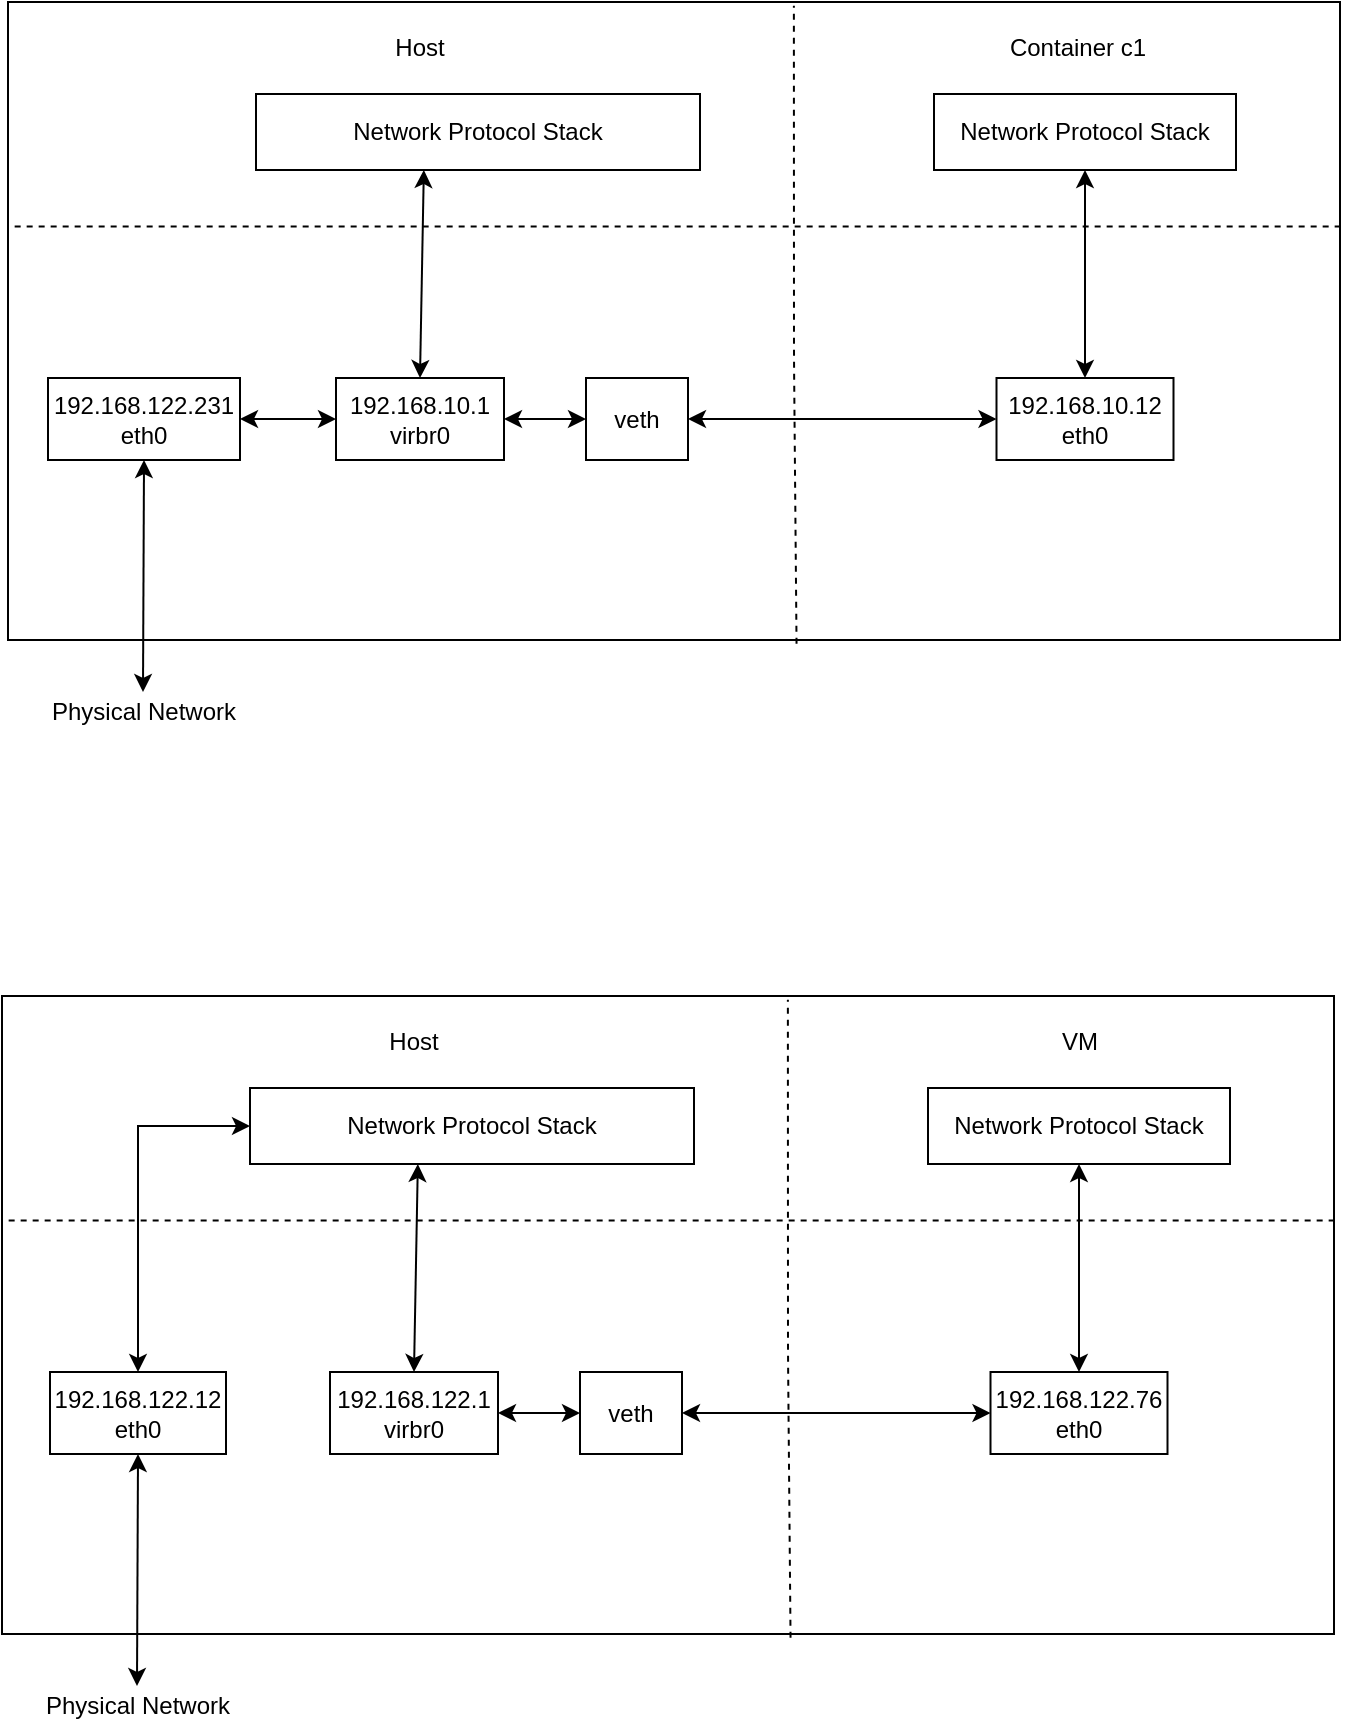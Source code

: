 <mxfile version="12.4.9" type="github"><diagram id="xQe4lP1Oz_m8u9OLwh5K" name="Page-1"><mxGraphModel dx="854" dy="468" grid="0" gridSize="10" guides="1" tooltips="1" connect="1" arrows="1" fold="1" page="1" pageScale="1" pageWidth="827" pageHeight="1169" math="0" shadow="0"><root><mxCell id="0"/><mxCell id="1" parent="0"/><mxCell id="ghFIe1kyU3mO4mDkcvSY-1" value="" style="rounded=0;whiteSpace=wrap;html=1;" parent="1" vertex="1"><mxGeometry x="104" y="45" width="666" height="319" as="geometry"/></mxCell><mxCell id="ghFIe1kyU3mO4mDkcvSY-2" value="Network Protocol Stack" style="rounded=0;whiteSpace=wrap;html=1;" parent="1" vertex="1"><mxGeometry x="228" y="91" width="222" height="38" as="geometry"/></mxCell><mxCell id="ghFIe1kyU3mO4mDkcvSY-3" value="" style="endArrow=none;dashed=1;html=1;entryX=1;entryY=0.352;entryDx=0;entryDy=0;exitX=0.005;exitY=0.352;exitDx=0;exitDy=0;exitPerimeter=0;entryPerimeter=0;" parent="1" source="ghFIe1kyU3mO4mDkcvSY-1" target="ghFIe1kyU3mO4mDkcvSY-1" edge="1"><mxGeometry width="50" height="50" relative="1" as="geometry"><mxPoint x="170" y="419" as="sourcePoint"/><mxPoint x="220" y="369" as="targetPoint"/></mxGeometry></mxCell><mxCell id="ghFIe1kyU3mO4mDkcvSY-5" value="192.168.10.1&lt;br&gt;virbr0" style="rounded=0;whiteSpace=wrap;html=1;" parent="1" vertex="1"><mxGeometry x="268" y="233" width="84" height="41" as="geometry"/></mxCell><mxCell id="ghFIe1kyU3mO4mDkcvSY-6" value="veth" style="rounded=0;whiteSpace=wrap;html=1;" parent="1" vertex="1"><mxGeometry x="393" y="233" width="51" height="41" as="geometry"/></mxCell><mxCell id="ghFIe1kyU3mO4mDkcvSY-9" value="Network Protocol Stack" style="rounded=0;whiteSpace=wrap;html=1;" parent="1" vertex="1"><mxGeometry x="567" y="91" width="151" height="38" as="geometry"/></mxCell><mxCell id="ghFIe1kyU3mO4mDkcvSY-10" value="Host" style="text;html=1;strokeColor=none;fillColor=none;align=center;verticalAlign=middle;whiteSpace=wrap;rounded=0;" parent="1" vertex="1"><mxGeometry x="290" y="58" width="40" height="20" as="geometry"/></mxCell><mxCell id="ghFIe1kyU3mO4mDkcvSY-11" value="Container c1" style="text;html=1;strokeColor=none;fillColor=none;align=center;verticalAlign=middle;whiteSpace=wrap;rounded=0;" parent="1" vertex="1"><mxGeometry x="601" y="58" width="76" height="20" as="geometry"/></mxCell><mxCell id="ghFIe1kyU3mO4mDkcvSY-12" value="192.168.10.12&lt;br&gt;eth0" style="rounded=0;whiteSpace=wrap;html=1;" parent="1" vertex="1"><mxGeometry x="598.25" y="233" width="88.5" height="41" as="geometry"/></mxCell><mxCell id="ghFIe1kyU3mO4mDkcvSY-13" value="" style="endArrow=none;dashed=1;html=1;entryX=0.59;entryY=0.006;entryDx=0;entryDy=0;entryPerimeter=0;exitX=0.592;exitY=1.006;exitDx=0;exitDy=0;exitPerimeter=0;" parent="1" source="ghFIe1kyU3mO4mDkcvSY-1" target="ghFIe1kyU3mO4mDkcvSY-1" edge="1"><mxGeometry width="50" height="50" relative="1" as="geometry"><mxPoint x="170" y="435" as="sourcePoint"/><mxPoint x="220" y="385" as="targetPoint"/><Array as="points"><mxPoint x="497" y="224"/></Array></mxGeometry></mxCell><mxCell id="ghFIe1kyU3mO4mDkcvSY-14" value="" style="endArrow=classic;startArrow=classic;html=1;entryX=0.5;entryY=1;entryDx=0;entryDy=0;exitX=0.5;exitY=0;exitDx=0;exitDy=0;" parent="1" source="ghFIe1kyU3mO4mDkcvSY-12" target="ghFIe1kyU3mO4mDkcvSY-9" edge="1"><mxGeometry width="50" height="50" relative="1" as="geometry"><mxPoint x="170" y="437" as="sourcePoint"/><mxPoint x="220" y="387" as="targetPoint"/></mxGeometry></mxCell><mxCell id="ghFIe1kyU3mO4mDkcvSY-15" value="" style="endArrow=classic;startArrow=classic;html=1;entryX=0;entryY=0.5;entryDx=0;entryDy=0;exitX=1;exitY=0.5;exitDx=0;exitDy=0;" parent="1" source="ghFIe1kyU3mO4mDkcvSY-6" target="ghFIe1kyU3mO4mDkcvSY-12" edge="1"><mxGeometry width="50" height="50" relative="1" as="geometry"><mxPoint x="170" y="437" as="sourcePoint"/><mxPoint x="220" y="387" as="targetPoint"/></mxGeometry></mxCell><mxCell id="ghFIe1kyU3mO4mDkcvSY-16" value="" style="endArrow=classic;startArrow=classic;html=1;entryX=0;entryY=0.5;entryDx=0;entryDy=0;exitX=1;exitY=0.5;exitDx=0;exitDy=0;" parent="1" source="ghFIe1kyU3mO4mDkcvSY-5" target="ghFIe1kyU3mO4mDkcvSY-6" edge="1"><mxGeometry width="50" height="50" relative="1" as="geometry"><mxPoint x="170" y="437" as="sourcePoint"/><mxPoint x="220" y="387" as="targetPoint"/></mxGeometry></mxCell><mxCell id="ghFIe1kyU3mO4mDkcvSY-17" value="192.168.122.231&lt;br&gt;eth0" style="rounded=0;whiteSpace=wrap;html=1;" parent="1" vertex="1"><mxGeometry x="124" y="233" width="96" height="41" as="geometry"/></mxCell><mxCell id="ghFIe1kyU3mO4mDkcvSY-19" value="" style="endArrow=classic;startArrow=classic;html=1;exitX=0.5;exitY=0;exitDx=0;exitDy=0;entryX=0.378;entryY=1;entryDx=0;entryDy=0;entryPerimeter=0;" parent="1" source="ghFIe1kyU3mO4mDkcvSY-5" target="ghFIe1kyU3mO4mDkcvSY-2" edge="1"><mxGeometry width="50" height="50" relative="1" as="geometry"><mxPoint x="136" y="437" as="sourcePoint"/><mxPoint x="314" y="130" as="targetPoint"/></mxGeometry></mxCell><mxCell id="ghFIe1kyU3mO4mDkcvSY-23" value="Physical Network" style="text;html=1;strokeColor=none;fillColor=none;align=center;verticalAlign=middle;whiteSpace=wrap;rounded=0;" parent="1" vertex="1"><mxGeometry x="123.75" y="390" width="95.5" height="20" as="geometry"/></mxCell><mxCell id="ghFIe1kyU3mO4mDkcvSY-26" value="" style="endArrow=classic;startArrow=classic;html=1;exitX=0.5;exitY=0;exitDx=0;exitDy=0;entryX=0.5;entryY=1;entryDx=0;entryDy=0;" parent="1" source="ghFIe1kyU3mO4mDkcvSY-23" target="ghFIe1kyU3mO4mDkcvSY-17" edge="1"><mxGeometry width="50" height="50" relative="1" as="geometry"><mxPoint x="153.75" y="324" as="sourcePoint"/><mxPoint x="204" y="274" as="targetPoint"/></mxGeometry></mxCell><mxCell id="ghFIe1kyU3mO4mDkcvSY-27" value="" style="endArrow=classic;startArrow=classic;html=1;entryX=0;entryY=0.5;entryDx=0;entryDy=0;exitX=1;exitY=0.5;exitDx=0;exitDy=0;" parent="1" source="ghFIe1kyU3mO4mDkcvSY-17" target="ghFIe1kyU3mO4mDkcvSY-5" edge="1"><mxGeometry width="50" height="50" relative="1" as="geometry"><mxPoint x="104" y="481" as="sourcePoint"/><mxPoint x="154" y="431" as="targetPoint"/></mxGeometry></mxCell><mxCell id="ghFIe1kyU3mO4mDkcvSY-28" value="" style="rounded=0;whiteSpace=wrap;html=1;" parent="1" vertex="1"><mxGeometry x="101" y="542" width="666" height="319" as="geometry"/></mxCell><mxCell id="ghFIe1kyU3mO4mDkcvSY-29" value="Network Protocol Stack" style="rounded=0;whiteSpace=wrap;html=1;" parent="1" vertex="1"><mxGeometry x="225" y="588" width="222" height="38" as="geometry"/></mxCell><mxCell id="ghFIe1kyU3mO4mDkcvSY-30" value="" style="endArrow=none;dashed=1;html=1;entryX=1;entryY=0.352;entryDx=0;entryDy=0;exitX=0.005;exitY=0.352;exitDx=0;exitDy=0;exitPerimeter=0;entryPerimeter=0;" parent="1" source="ghFIe1kyU3mO4mDkcvSY-28" target="ghFIe1kyU3mO4mDkcvSY-28" edge="1"><mxGeometry width="50" height="50" relative="1" as="geometry"><mxPoint x="167" y="916" as="sourcePoint"/><mxPoint x="217" y="866" as="targetPoint"/></mxGeometry></mxCell><mxCell id="ghFIe1kyU3mO4mDkcvSY-31" value="192.168.122.1&lt;br&gt;virbr0" style="rounded=0;whiteSpace=wrap;html=1;" parent="1" vertex="1"><mxGeometry x="265" y="730" width="84" height="41" as="geometry"/></mxCell><mxCell id="ghFIe1kyU3mO4mDkcvSY-32" value="veth" style="rounded=0;whiteSpace=wrap;html=1;" parent="1" vertex="1"><mxGeometry x="390" y="730" width="51" height="41" as="geometry"/></mxCell><mxCell id="ghFIe1kyU3mO4mDkcvSY-33" value="Network Protocol Stack" style="rounded=0;whiteSpace=wrap;html=1;" parent="1" vertex="1"><mxGeometry x="564" y="588" width="151" height="38" as="geometry"/></mxCell><mxCell id="ghFIe1kyU3mO4mDkcvSY-34" value="Host" style="text;html=1;strokeColor=none;fillColor=none;align=center;verticalAlign=middle;whiteSpace=wrap;rounded=0;" parent="1" vertex="1"><mxGeometry x="287" y="555" width="40" height="20" as="geometry"/></mxCell><mxCell id="ghFIe1kyU3mO4mDkcvSY-35" value="VM" style="text;html=1;strokeColor=none;fillColor=none;align=center;verticalAlign=middle;whiteSpace=wrap;rounded=0;" parent="1" vertex="1"><mxGeometry x="619.5" y="555" width="40" height="20" as="geometry"/></mxCell><mxCell id="ghFIe1kyU3mO4mDkcvSY-36" value="192.168.122.76&lt;br&gt;eth0" style="rounded=0;whiteSpace=wrap;html=1;" parent="1" vertex="1"><mxGeometry x="595.25" y="730" width="88.5" height="41" as="geometry"/></mxCell><mxCell id="ghFIe1kyU3mO4mDkcvSY-37" value="" style="endArrow=none;dashed=1;html=1;entryX=0.59;entryY=0.006;entryDx=0;entryDy=0;entryPerimeter=0;exitX=0.592;exitY=1.006;exitDx=0;exitDy=0;exitPerimeter=0;" parent="1" source="ghFIe1kyU3mO4mDkcvSY-28" target="ghFIe1kyU3mO4mDkcvSY-28" edge="1"><mxGeometry width="50" height="50" relative="1" as="geometry"><mxPoint x="167" y="932" as="sourcePoint"/><mxPoint x="217" y="882" as="targetPoint"/><Array as="points"><mxPoint x="494" y="721"/></Array></mxGeometry></mxCell><mxCell id="ghFIe1kyU3mO4mDkcvSY-38" value="" style="endArrow=classic;startArrow=classic;html=1;entryX=0.5;entryY=1;entryDx=0;entryDy=0;exitX=0.5;exitY=0;exitDx=0;exitDy=0;" parent="1" source="ghFIe1kyU3mO4mDkcvSY-36" target="ghFIe1kyU3mO4mDkcvSY-33" edge="1"><mxGeometry width="50" height="50" relative="1" as="geometry"><mxPoint x="167" y="934" as="sourcePoint"/><mxPoint x="217" y="884" as="targetPoint"/></mxGeometry></mxCell><mxCell id="ghFIe1kyU3mO4mDkcvSY-39" value="" style="endArrow=classic;startArrow=classic;html=1;entryX=0;entryY=0.5;entryDx=0;entryDy=0;exitX=1;exitY=0.5;exitDx=0;exitDy=0;" parent="1" source="ghFIe1kyU3mO4mDkcvSY-32" target="ghFIe1kyU3mO4mDkcvSY-36" edge="1"><mxGeometry width="50" height="50" relative="1" as="geometry"><mxPoint x="167" y="934" as="sourcePoint"/><mxPoint x="217" y="884" as="targetPoint"/></mxGeometry></mxCell><mxCell id="ghFIe1kyU3mO4mDkcvSY-40" value="" style="endArrow=classic;startArrow=classic;html=1;entryX=0;entryY=0.5;entryDx=0;entryDy=0;exitX=1;exitY=0.5;exitDx=0;exitDy=0;" parent="1" source="ghFIe1kyU3mO4mDkcvSY-31" target="ghFIe1kyU3mO4mDkcvSY-32" edge="1"><mxGeometry width="50" height="50" relative="1" as="geometry"><mxPoint x="167" y="934" as="sourcePoint"/><mxPoint x="217" y="884" as="targetPoint"/></mxGeometry></mxCell><mxCell id="ghFIe1kyU3mO4mDkcvSY-41" value="192.168.122.12&lt;br&gt;eth0" style="rounded=0;whiteSpace=wrap;html=1;" parent="1" vertex="1"><mxGeometry x="125" y="730" width="88" height="41" as="geometry"/></mxCell><mxCell id="ghFIe1kyU3mO4mDkcvSY-42" value="" style="endArrow=classic;startArrow=classic;html=1;exitX=0.5;exitY=0;exitDx=0;exitDy=0;entryX=0.378;entryY=1;entryDx=0;entryDy=0;entryPerimeter=0;" parent="1" source="ghFIe1kyU3mO4mDkcvSY-31" target="ghFIe1kyU3mO4mDkcvSY-29" edge="1"><mxGeometry width="50" height="50" relative="1" as="geometry"><mxPoint x="133" y="934" as="sourcePoint"/><mxPoint x="311" y="627" as="targetPoint"/></mxGeometry></mxCell><mxCell id="ghFIe1kyU3mO4mDkcvSY-43" value="Physical Network" style="text;html=1;strokeColor=none;fillColor=none;align=center;verticalAlign=middle;whiteSpace=wrap;rounded=0;" parent="1" vertex="1"><mxGeometry x="120.75" y="887" width="95.5" height="20" as="geometry"/></mxCell><mxCell id="ghFIe1kyU3mO4mDkcvSY-44" value="" style="endArrow=classic;startArrow=classic;html=1;exitX=0.5;exitY=0;exitDx=0;exitDy=0;entryX=0.5;entryY=1;entryDx=0;entryDy=0;" parent="1" source="ghFIe1kyU3mO4mDkcvSY-43" target="ghFIe1kyU3mO4mDkcvSY-41" edge="1"><mxGeometry width="50" height="50" relative="1" as="geometry"><mxPoint x="150.75" y="821" as="sourcePoint"/><mxPoint x="201" y="771" as="targetPoint"/></mxGeometry></mxCell><mxCell id="ghFIe1kyU3mO4mDkcvSY-46" value="" style="endArrow=classic;startArrow=classic;html=1;entryX=0;entryY=0.5;entryDx=0;entryDy=0;exitX=0.5;exitY=0;exitDx=0;exitDy=0;edgeStyle=orthogonalEdgeStyle;strokeColor=#000000;rounded=0;" parent="1" source="ghFIe1kyU3mO4mDkcvSY-41" target="ghFIe1kyU3mO4mDkcvSY-29" edge="1"><mxGeometry width="50" height="50" relative="1" as="geometry"><mxPoint x="101" y="978" as="sourcePoint"/><mxPoint x="151" y="928" as="targetPoint"/></mxGeometry></mxCell></root></mxGraphModel></diagram></mxfile>